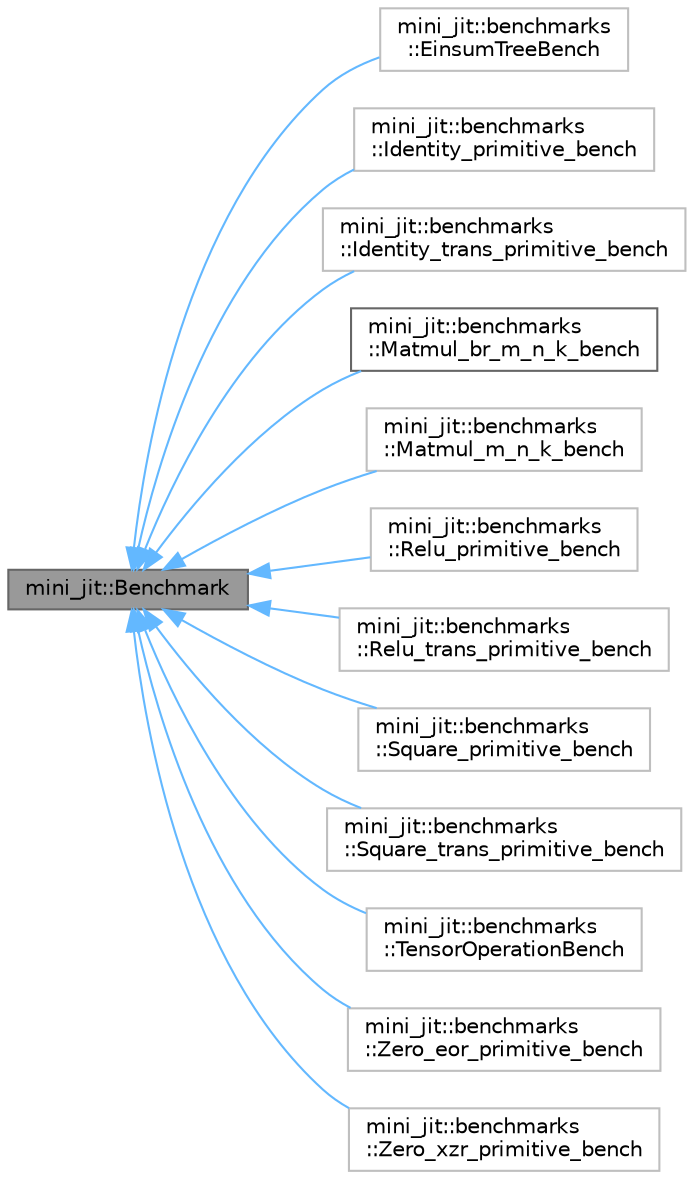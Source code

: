digraph "mini_jit::Benchmark"
{
 // LATEX_PDF_SIZE
  bgcolor="transparent";
  edge [fontname=Helvetica,fontsize=10,labelfontname=Helvetica,labelfontsize=10];
  node [fontname=Helvetica,fontsize=10,shape=box,height=0.2,width=0.4];
  rankdir="LR";
  Node1 [id="Node000001",label="mini_jit::Benchmark",height=0.2,width=0.4,color="gray40", fillcolor="grey60", style="filled", fontcolor="black",tooltip=" "];
  Node1 -> Node2 [id="edge1_Node000001_Node000002",dir="back",color="steelblue1",style="solid",tooltip=" "];
  Node2 [id="Node000002",label="mini_jit::benchmarks\l::EinsumTreeBench",height=0.2,width=0.4,color="grey75", fillcolor="white", style="filled",URL="$classmini__jit_1_1benchmarks_1_1EinsumTreeBench.html",tooltip=" "];
  Node1 -> Node3 [id="edge2_Node000001_Node000003",dir="back",color="steelblue1",style="solid",tooltip=" "];
  Node3 [id="Node000003",label="mini_jit::benchmarks\l::Identity_primitive_bench",height=0.2,width=0.4,color="grey75", fillcolor="white", style="filled",URL="$classmini__jit_1_1benchmarks_1_1Identity__primitive__bench.html",tooltip=" "];
  Node1 -> Node4 [id="edge3_Node000001_Node000004",dir="back",color="steelblue1",style="solid",tooltip=" "];
  Node4 [id="Node000004",label="mini_jit::benchmarks\l::Identity_trans_primitive_bench",height=0.2,width=0.4,color="grey75", fillcolor="white", style="filled",URL="$classmini__jit_1_1benchmarks_1_1Identity__trans__primitive__bench.html",tooltip=" "];
  Node1 -> Node5 [id="edge4_Node000001_Node000005",dir="back",color="steelblue1",style="solid",tooltip=" "];
  Node5 [id="Node000005",label="mini_jit::benchmarks\l::Matmul_br_m_n_k_bench",height=0.2,width=0.4,color="gray40", fillcolor="white", style="filled",URL="$classmini__jit_1_1benchmarks_1_1Matmul__br__m__n__k__bench.html",tooltip="Benchmark for matrix multiplication using BRGEMM."];
  Node1 -> Node6 [id="edge5_Node000001_Node000006",dir="back",color="steelblue1",style="solid",tooltip=" "];
  Node6 [id="Node000006",label="mini_jit::benchmarks\l::Matmul_m_n_k_bench",height=0.2,width=0.4,color="grey75", fillcolor="white", style="filled",URL="$classmini__jit_1_1benchmarks_1_1Matmul__m__n__k__bench.html",tooltip=" "];
  Node1 -> Node7 [id="edge6_Node000001_Node000007",dir="back",color="steelblue1",style="solid",tooltip=" "];
  Node7 [id="Node000007",label="mini_jit::benchmarks\l::Relu_primitive_bench",height=0.2,width=0.4,color="grey75", fillcolor="white", style="filled",URL="$classmini__jit_1_1benchmarks_1_1Relu__primitive__bench.html",tooltip=" "];
  Node1 -> Node8 [id="edge7_Node000001_Node000008",dir="back",color="steelblue1",style="solid",tooltip=" "];
  Node8 [id="Node000008",label="mini_jit::benchmarks\l::Relu_trans_primitive_bench",height=0.2,width=0.4,color="grey75", fillcolor="white", style="filled",URL="$classmini__jit_1_1benchmarks_1_1Relu__trans__primitive__bench.html",tooltip=" "];
  Node1 -> Node9 [id="edge8_Node000001_Node000009",dir="back",color="steelblue1",style="solid",tooltip=" "];
  Node9 [id="Node000009",label="mini_jit::benchmarks\l::Square_primitive_bench",height=0.2,width=0.4,color="grey75", fillcolor="white", style="filled",URL="$classmini__jit_1_1benchmarks_1_1Square__primitive__bench.html",tooltip=" "];
  Node1 -> Node10 [id="edge9_Node000001_Node000010",dir="back",color="steelblue1",style="solid",tooltip=" "];
  Node10 [id="Node000010",label="mini_jit::benchmarks\l::Square_trans_primitive_bench",height=0.2,width=0.4,color="grey75", fillcolor="white", style="filled",URL="$classmini__jit_1_1benchmarks_1_1Square__trans__primitive__bench.html",tooltip=" "];
  Node1 -> Node11 [id="edge10_Node000001_Node000011",dir="back",color="steelblue1",style="solid",tooltip=" "];
  Node11 [id="Node000011",label="mini_jit::benchmarks\l::TensorOperationBench",height=0.2,width=0.4,color="grey75", fillcolor="white", style="filled",URL="$classmini__jit_1_1benchmarks_1_1TensorOperationBench.html",tooltip=" "];
  Node1 -> Node12 [id="edge11_Node000001_Node000012",dir="back",color="steelblue1",style="solid",tooltip=" "];
  Node12 [id="Node000012",label="mini_jit::benchmarks\l::Zero_eor_primitive_bench",height=0.2,width=0.4,color="grey75", fillcolor="white", style="filled",URL="$classmini__jit_1_1benchmarks_1_1Zero__eor__primitive__bench.html",tooltip=" "];
  Node1 -> Node13 [id="edge12_Node000001_Node000013",dir="back",color="steelblue1",style="solid",tooltip=" "];
  Node13 [id="Node000013",label="mini_jit::benchmarks\l::Zero_xzr_primitive_bench",height=0.2,width=0.4,color="grey75", fillcolor="white", style="filled",URL="$classmini__jit_1_1benchmarks_1_1Zero__xzr__primitive__bench.html",tooltip=" "];
}
